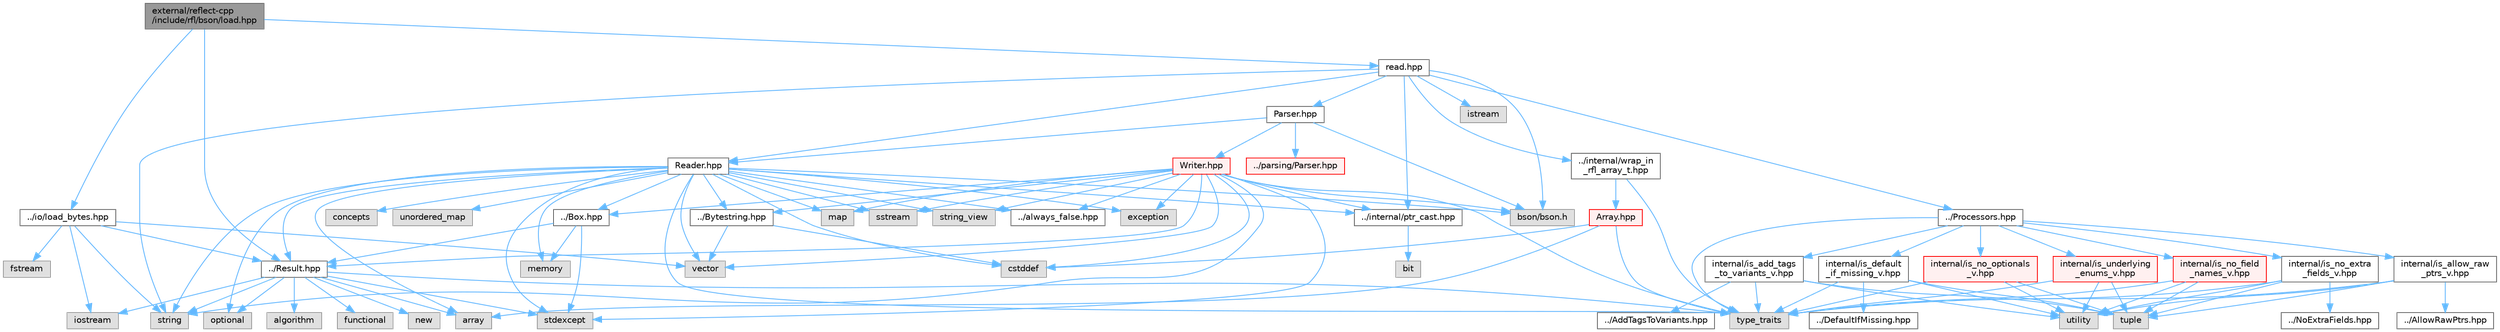 digraph "external/reflect-cpp/include/rfl/bson/load.hpp"
{
 // LATEX_PDF_SIZE
  bgcolor="transparent";
  edge [fontname=Helvetica,fontsize=10,labelfontname=Helvetica,labelfontsize=10];
  node [fontname=Helvetica,fontsize=10,shape=box,height=0.2,width=0.4];
  Node1 [id="Node000001",label="external/reflect-cpp\l/include/rfl/bson/load.hpp",height=0.2,width=0.4,color="gray40", fillcolor="grey60", style="filled", fontcolor="black",tooltip=" "];
  Node1 -> Node2 [id="edge109_Node000001_Node000002",color="steelblue1",style="solid",tooltip=" "];
  Node2 [id="Node000002",label="../Result.hpp",height=0.2,width=0.4,color="grey40", fillcolor="white", style="filled",URL="$_result_8hpp.html",tooltip=" "];
  Node2 -> Node3 [id="edge110_Node000002_Node000003",color="steelblue1",style="solid",tooltip=" "];
  Node3 [id="Node000003",label="algorithm",height=0.2,width=0.4,color="grey60", fillcolor="#E0E0E0", style="filled",tooltip=" "];
  Node2 -> Node4 [id="edge111_Node000002_Node000004",color="steelblue1",style="solid",tooltip=" "];
  Node4 [id="Node000004",label="array",height=0.2,width=0.4,color="grey60", fillcolor="#E0E0E0", style="filled",tooltip=" "];
  Node2 -> Node5 [id="edge112_Node000002_Node000005",color="steelblue1",style="solid",tooltip=" "];
  Node5 [id="Node000005",label="functional",height=0.2,width=0.4,color="grey60", fillcolor="#E0E0E0", style="filled",tooltip=" "];
  Node2 -> Node6 [id="edge113_Node000002_Node000006",color="steelblue1",style="solid",tooltip=" "];
  Node6 [id="Node000006",label="iostream",height=0.2,width=0.4,color="grey60", fillcolor="#E0E0E0", style="filled",tooltip=" "];
  Node2 -> Node7 [id="edge114_Node000002_Node000007",color="steelblue1",style="solid",tooltip=" "];
  Node7 [id="Node000007",label="new",height=0.2,width=0.4,color="grey60", fillcolor="#E0E0E0", style="filled",tooltip=" "];
  Node2 -> Node8 [id="edge115_Node000002_Node000008",color="steelblue1",style="solid",tooltip=" "];
  Node8 [id="Node000008",label="optional",height=0.2,width=0.4,color="grey60", fillcolor="#E0E0E0", style="filled",tooltip=" "];
  Node2 -> Node9 [id="edge116_Node000002_Node000009",color="steelblue1",style="solid",tooltip=" "];
  Node9 [id="Node000009",label="stdexcept",height=0.2,width=0.4,color="grey60", fillcolor="#E0E0E0", style="filled",tooltip=" "];
  Node2 -> Node10 [id="edge117_Node000002_Node000010",color="steelblue1",style="solid",tooltip=" "];
  Node10 [id="Node000010",label="string",height=0.2,width=0.4,color="grey60", fillcolor="#E0E0E0", style="filled",tooltip=" "];
  Node2 -> Node11 [id="edge118_Node000002_Node000011",color="steelblue1",style="solid",tooltip=" "];
  Node11 [id="Node000011",label="type_traits",height=0.2,width=0.4,color="grey60", fillcolor="#E0E0E0", style="filled",tooltip=" "];
  Node1 -> Node12 [id="edge119_Node000001_Node000012",color="steelblue1",style="solid",tooltip=" "];
  Node12 [id="Node000012",label="../io/load_bytes.hpp",height=0.2,width=0.4,color="grey40", fillcolor="white", style="filled",URL="$load__bytes_8hpp.html",tooltip=" "];
  Node12 -> Node13 [id="edge120_Node000012_Node000013",color="steelblue1",style="solid",tooltip=" "];
  Node13 [id="Node000013",label="fstream",height=0.2,width=0.4,color="grey60", fillcolor="#E0E0E0", style="filled",tooltip=" "];
  Node12 -> Node6 [id="edge121_Node000012_Node000006",color="steelblue1",style="solid",tooltip=" "];
  Node12 -> Node10 [id="edge122_Node000012_Node000010",color="steelblue1",style="solid",tooltip=" "];
  Node12 -> Node14 [id="edge123_Node000012_Node000014",color="steelblue1",style="solid",tooltip=" "];
  Node14 [id="Node000014",label="vector",height=0.2,width=0.4,color="grey60", fillcolor="#E0E0E0", style="filled",tooltip=" "];
  Node12 -> Node2 [id="edge124_Node000012_Node000002",color="steelblue1",style="solid",tooltip=" "];
  Node1 -> Node15 [id="edge125_Node000001_Node000015",color="steelblue1",style="solid",tooltip=" "];
  Node15 [id="Node000015",label="read.hpp",height=0.2,width=0.4,color="grey40", fillcolor="white", style="filled",URL="$bson_2read_8hpp.html",tooltip=" "];
  Node15 -> Node16 [id="edge126_Node000015_Node000016",color="steelblue1",style="solid",tooltip=" "];
  Node16 [id="Node000016",label="bson/bson.h",height=0.2,width=0.4,color="grey60", fillcolor="#E0E0E0", style="filled",tooltip=" "];
  Node15 -> Node17 [id="edge127_Node000015_Node000017",color="steelblue1",style="solid",tooltip=" "];
  Node17 [id="Node000017",label="istream",height=0.2,width=0.4,color="grey60", fillcolor="#E0E0E0", style="filled",tooltip=" "];
  Node15 -> Node10 [id="edge128_Node000015_Node000010",color="steelblue1",style="solid",tooltip=" "];
  Node15 -> Node18 [id="edge129_Node000015_Node000018",color="steelblue1",style="solid",tooltip=" "];
  Node18 [id="Node000018",label="../Processors.hpp",height=0.2,width=0.4,color="grey40", fillcolor="white", style="filled",URL="$_processors_8hpp.html",tooltip=" "];
  Node18 -> Node11 [id="edge130_Node000018_Node000011",color="steelblue1",style="solid",tooltip=" "];
  Node18 -> Node19 [id="edge131_Node000018_Node000019",color="steelblue1",style="solid",tooltip=" "];
  Node19 [id="Node000019",label="internal/is_add_tags\l_to_variants_v.hpp",height=0.2,width=0.4,color="grey40", fillcolor="white", style="filled",URL="$is__add__tags__to__variants__v_8hpp.html",tooltip=" "];
  Node19 -> Node20 [id="edge132_Node000019_Node000020",color="steelblue1",style="solid",tooltip=" "];
  Node20 [id="Node000020",label="tuple",height=0.2,width=0.4,color="grey60", fillcolor="#E0E0E0", style="filled",tooltip=" "];
  Node19 -> Node11 [id="edge133_Node000019_Node000011",color="steelblue1",style="solid",tooltip=" "];
  Node19 -> Node21 [id="edge134_Node000019_Node000021",color="steelblue1",style="solid",tooltip=" "];
  Node21 [id="Node000021",label="utility",height=0.2,width=0.4,color="grey60", fillcolor="#E0E0E0", style="filled",tooltip=" "];
  Node19 -> Node22 [id="edge135_Node000019_Node000022",color="steelblue1",style="solid",tooltip=" "];
  Node22 [id="Node000022",label="../AddTagsToVariants.hpp",height=0.2,width=0.4,color="grey40", fillcolor="white", style="filled",URL="$_add_tags_to_variants_8hpp.html",tooltip=" "];
  Node18 -> Node23 [id="edge136_Node000018_Node000023",color="steelblue1",style="solid",tooltip=" "];
  Node23 [id="Node000023",label="internal/is_allow_raw\l_ptrs_v.hpp",height=0.2,width=0.4,color="grey40", fillcolor="white", style="filled",URL="$is__allow__raw__ptrs__v_8hpp.html",tooltip=" "];
  Node23 -> Node20 [id="edge137_Node000023_Node000020",color="steelblue1",style="solid",tooltip=" "];
  Node23 -> Node11 [id="edge138_Node000023_Node000011",color="steelblue1",style="solid",tooltip=" "];
  Node23 -> Node21 [id="edge139_Node000023_Node000021",color="steelblue1",style="solid",tooltip=" "];
  Node23 -> Node24 [id="edge140_Node000023_Node000024",color="steelblue1",style="solid",tooltip=" "];
  Node24 [id="Node000024",label="../AllowRawPtrs.hpp",height=0.2,width=0.4,color="grey40", fillcolor="white", style="filled",URL="$_allow_raw_ptrs_8hpp.html",tooltip=" "];
  Node18 -> Node25 [id="edge141_Node000018_Node000025",color="steelblue1",style="solid",tooltip=" "];
  Node25 [id="Node000025",label="internal/is_default\l_if_missing_v.hpp",height=0.2,width=0.4,color="grey40", fillcolor="white", style="filled",URL="$is__default__if__missing__v_8hpp.html",tooltip=" "];
  Node25 -> Node20 [id="edge142_Node000025_Node000020",color="steelblue1",style="solid",tooltip=" "];
  Node25 -> Node11 [id="edge143_Node000025_Node000011",color="steelblue1",style="solid",tooltip=" "];
  Node25 -> Node21 [id="edge144_Node000025_Node000021",color="steelblue1",style="solid",tooltip=" "];
  Node25 -> Node26 [id="edge145_Node000025_Node000026",color="steelblue1",style="solid",tooltip=" "];
  Node26 [id="Node000026",label="../DefaultIfMissing.hpp",height=0.2,width=0.4,color="grey40", fillcolor="white", style="filled",URL="$_default_if_missing_8hpp.html",tooltip=" "];
  Node18 -> Node27 [id="edge146_Node000018_Node000027",color="steelblue1",style="solid",tooltip=" "];
  Node27 [id="Node000027",label="internal/is_no_extra\l_fields_v.hpp",height=0.2,width=0.4,color="grey40", fillcolor="white", style="filled",URL="$is__no__extra__fields__v_8hpp.html",tooltip=" "];
  Node27 -> Node20 [id="edge147_Node000027_Node000020",color="steelblue1",style="solid",tooltip=" "];
  Node27 -> Node11 [id="edge148_Node000027_Node000011",color="steelblue1",style="solid",tooltip=" "];
  Node27 -> Node21 [id="edge149_Node000027_Node000021",color="steelblue1",style="solid",tooltip=" "];
  Node27 -> Node28 [id="edge150_Node000027_Node000028",color="steelblue1",style="solid",tooltip=" "];
  Node28 [id="Node000028",label="../NoExtraFields.hpp",height=0.2,width=0.4,color="grey40", fillcolor="white", style="filled",URL="$_no_extra_fields_8hpp.html",tooltip=" "];
  Node18 -> Node29 [id="edge151_Node000018_Node000029",color="steelblue1",style="solid",tooltip=" "];
  Node29 [id="Node000029",label="internal/is_no_field\l_names_v.hpp",height=0.2,width=0.4,color="red", fillcolor="#FFF0F0", style="filled",URL="$is__no__field__names__v_8hpp.html",tooltip=" "];
  Node29 -> Node20 [id="edge152_Node000029_Node000020",color="steelblue1",style="solid",tooltip=" "];
  Node29 -> Node11 [id="edge153_Node000029_Node000011",color="steelblue1",style="solid",tooltip=" "];
  Node29 -> Node21 [id="edge154_Node000029_Node000021",color="steelblue1",style="solid",tooltip=" "];
  Node18 -> Node31 [id="edge155_Node000018_Node000031",color="steelblue1",style="solid",tooltip=" "];
  Node31 [id="Node000031",label="internal/is_no_optionals\l_v.hpp",height=0.2,width=0.4,color="red", fillcolor="#FFF0F0", style="filled",URL="$is__no__optionals__v_8hpp.html",tooltip=" "];
  Node31 -> Node20 [id="edge156_Node000031_Node000020",color="steelblue1",style="solid",tooltip=" "];
  Node31 -> Node11 [id="edge157_Node000031_Node000011",color="steelblue1",style="solid",tooltip=" "];
  Node31 -> Node21 [id="edge158_Node000031_Node000021",color="steelblue1",style="solid",tooltip=" "];
  Node18 -> Node33 [id="edge159_Node000018_Node000033",color="steelblue1",style="solid",tooltip=" "];
  Node33 [id="Node000033",label="internal/is_underlying\l_enums_v.hpp",height=0.2,width=0.4,color="red", fillcolor="#FFF0F0", style="filled",URL="$is__underlying__enums__v_8hpp.html",tooltip=" "];
  Node33 -> Node20 [id="edge160_Node000033_Node000020",color="steelblue1",style="solid",tooltip=" "];
  Node33 -> Node11 [id="edge161_Node000033_Node000011",color="steelblue1",style="solid",tooltip=" "];
  Node33 -> Node21 [id="edge162_Node000033_Node000021",color="steelblue1",style="solid",tooltip=" "];
  Node15 -> Node35 [id="edge163_Node000015_Node000035",color="steelblue1",style="solid",tooltip=" "];
  Node35 [id="Node000035",label="../internal/ptr_cast.hpp",height=0.2,width=0.4,color="grey40", fillcolor="white", style="filled",URL="$ptr__cast_8hpp.html",tooltip=" "];
  Node35 -> Node36 [id="edge164_Node000035_Node000036",color="steelblue1",style="solid",tooltip=" "];
  Node36 [id="Node000036",label="bit",height=0.2,width=0.4,color="grey60", fillcolor="#E0E0E0", style="filled",tooltip=" "];
  Node15 -> Node37 [id="edge165_Node000015_Node000037",color="steelblue1",style="solid",tooltip=" "];
  Node37 [id="Node000037",label="../internal/wrap_in\l_rfl_array_t.hpp",height=0.2,width=0.4,color="grey40", fillcolor="white", style="filled",URL="$wrap__in__rfl__array__t_8hpp.html",tooltip=" "];
  Node37 -> Node11 [id="edge166_Node000037_Node000011",color="steelblue1",style="solid",tooltip=" "];
  Node37 -> Node38 [id="edge167_Node000037_Node000038",color="steelblue1",style="solid",tooltip=" "];
  Node38 [id="Node000038",label="Array.hpp",height=0.2,width=0.4,color="red", fillcolor="#FFF0F0", style="filled",URL="$_array_8hpp.html",tooltip=" "];
  Node38 -> Node4 [id="edge168_Node000038_Node000004",color="steelblue1",style="solid",tooltip=" "];
  Node38 -> Node39 [id="edge169_Node000038_Node000039",color="steelblue1",style="solid",tooltip=" "];
  Node39 [id="Node000039",label="cstddef",height=0.2,width=0.4,color="grey60", fillcolor="#E0E0E0", style="filled",tooltip=" "];
  Node38 -> Node11 [id="edge170_Node000038_Node000011",color="steelblue1",style="solid",tooltip=" "];
  Node15 -> Node42 [id="edge171_Node000015_Node000042",color="steelblue1",style="solid",tooltip=" "];
  Node42 [id="Node000042",label="Parser.hpp",height=0.2,width=0.4,color="grey40", fillcolor="white", style="filled",URL="$bson_2_parser_8hpp.html",tooltip=" "];
  Node42 -> Node16 [id="edge172_Node000042_Node000016",color="steelblue1",style="solid",tooltip=" "];
  Node42 -> Node43 [id="edge173_Node000042_Node000043",color="steelblue1",style="solid",tooltip=" "];
  Node43 [id="Node000043",label="../parsing/Parser.hpp",height=0.2,width=0.4,color="red", fillcolor="#FFF0F0", style="filled",URL="$parsing_2_parser_8hpp.html",tooltip=" "];
  Node42 -> Node249 [id="edge174_Node000042_Node000249",color="steelblue1",style="solid",tooltip=" "];
  Node249 [id="Node000249",label="Reader.hpp",height=0.2,width=0.4,color="grey40", fillcolor="white", style="filled",URL="$bson_2_reader_8hpp.html",tooltip=" "];
  Node249 -> Node16 [id="edge175_Node000249_Node000016",color="steelblue1",style="solid",tooltip=" "];
  Node249 -> Node4 [id="edge176_Node000249_Node000004",color="steelblue1",style="solid",tooltip=" "];
  Node249 -> Node55 [id="edge177_Node000249_Node000055",color="steelblue1",style="solid",tooltip=" "];
  Node55 [id="Node000055",label="concepts",height=0.2,width=0.4,color="grey60", fillcolor="#E0E0E0", style="filled",tooltip=" "];
  Node249 -> Node39 [id="edge178_Node000249_Node000039",color="steelblue1",style="solid",tooltip=" "];
  Node249 -> Node250 [id="edge179_Node000249_Node000250",color="steelblue1",style="solid",tooltip=" "];
  Node250 [id="Node000250",label="exception",height=0.2,width=0.4,color="grey60", fillcolor="#E0E0E0", style="filled",tooltip=" "];
  Node249 -> Node45 [id="edge180_Node000249_Node000045",color="steelblue1",style="solid",tooltip=" "];
  Node45 [id="Node000045",label="map",height=0.2,width=0.4,color="grey60", fillcolor="#E0E0E0", style="filled",tooltip=" "];
  Node249 -> Node47 [id="edge181_Node000249_Node000047",color="steelblue1",style="solid",tooltip=" "];
  Node47 [id="Node000047",label="memory",height=0.2,width=0.4,color="grey60", fillcolor="#E0E0E0", style="filled",tooltip=" "];
  Node249 -> Node8 [id="edge182_Node000249_Node000008",color="steelblue1",style="solid",tooltip=" "];
  Node249 -> Node181 [id="edge183_Node000249_Node000181",color="steelblue1",style="solid",tooltip=" "];
  Node181 [id="Node000181",label="sstream",height=0.2,width=0.4,color="grey60", fillcolor="#E0E0E0", style="filled",tooltip=" "];
  Node249 -> Node9 [id="edge184_Node000249_Node000009",color="steelblue1",style="solid",tooltip=" "];
  Node249 -> Node10 [id="edge185_Node000249_Node000010",color="steelblue1",style="solid",tooltip=" "];
  Node249 -> Node50 [id="edge186_Node000249_Node000050",color="steelblue1",style="solid",tooltip=" "];
  Node50 [id="Node000050",label="string_view",height=0.2,width=0.4,color="grey60", fillcolor="#E0E0E0", style="filled",tooltip=" "];
  Node249 -> Node11 [id="edge187_Node000249_Node000011",color="steelblue1",style="solid",tooltip=" "];
  Node249 -> Node177 [id="edge188_Node000249_Node000177",color="steelblue1",style="solid",tooltip=" "];
  Node177 [id="Node000177",label="unordered_map",height=0.2,width=0.4,color="grey60", fillcolor="#E0E0E0", style="filled",tooltip=" "];
  Node249 -> Node14 [id="edge189_Node000249_Node000014",color="steelblue1",style="solid",tooltip=" "];
  Node249 -> Node84 [id="edge190_Node000249_Node000084",color="steelblue1",style="solid",tooltip=" "];
  Node84 [id="Node000084",label="../Box.hpp",height=0.2,width=0.4,color="grey40", fillcolor="white", style="filled",URL="$_box_8hpp.html",tooltip=" "];
  Node84 -> Node47 [id="edge191_Node000084_Node000047",color="steelblue1",style="solid",tooltip=" "];
  Node84 -> Node9 [id="edge192_Node000084_Node000009",color="steelblue1",style="solid",tooltip=" "];
  Node84 -> Node2 [id="edge193_Node000084_Node000002",color="steelblue1",style="solid",tooltip=" "];
  Node249 -> Node87 [id="edge194_Node000249_Node000087",color="steelblue1",style="solid",tooltip=" "];
  Node87 [id="Node000087",label="../Bytestring.hpp",height=0.2,width=0.4,color="grey40", fillcolor="white", style="filled",URL="$_bytestring_8hpp.html",tooltip=" "];
  Node87 -> Node39 [id="edge195_Node000087_Node000039",color="steelblue1",style="solid",tooltip=" "];
  Node87 -> Node14 [id="edge196_Node000087_Node000014",color="steelblue1",style="solid",tooltip=" "];
  Node249 -> Node2 [id="edge197_Node000249_Node000002",color="steelblue1",style="solid",tooltip=" "];
  Node249 -> Node48 [id="edge198_Node000249_Node000048",color="steelblue1",style="solid",tooltip=" "];
  Node48 [id="Node000048",label="../always_false.hpp",height=0.2,width=0.4,color="grey40", fillcolor="white", style="filled",URL="$always__false_8hpp.html",tooltip=" "];
  Node249 -> Node35 [id="edge199_Node000249_Node000035",color="steelblue1",style="solid",tooltip=" "];
  Node42 -> Node251 [id="edge200_Node000042_Node000251",color="steelblue1",style="solid",tooltip=" "];
  Node251 [id="Node000251",label="Writer.hpp",height=0.2,width=0.4,color="red", fillcolor="#FFF0F0", style="filled",URL="$bson_2_writer_8hpp.html",tooltip=" "];
  Node251 -> Node16 [id="edge201_Node000251_Node000016",color="steelblue1",style="solid",tooltip=" "];
  Node251 -> Node39 [id="edge202_Node000251_Node000039",color="steelblue1",style="solid",tooltip=" "];
  Node251 -> Node250 [id="edge203_Node000251_Node000250",color="steelblue1",style="solid",tooltip=" "];
  Node251 -> Node45 [id="edge204_Node000251_Node000045",color="steelblue1",style="solid",tooltip=" "];
  Node251 -> Node181 [id="edge205_Node000251_Node000181",color="steelblue1",style="solid",tooltip=" "];
  Node251 -> Node9 [id="edge206_Node000251_Node000009",color="steelblue1",style="solid",tooltip=" "];
  Node251 -> Node10 [id="edge207_Node000251_Node000010",color="steelblue1",style="solid",tooltip=" "];
  Node251 -> Node50 [id="edge208_Node000251_Node000050",color="steelblue1",style="solid",tooltip=" "];
  Node251 -> Node11 [id="edge209_Node000251_Node000011",color="steelblue1",style="solid",tooltip=" "];
  Node251 -> Node14 [id="edge210_Node000251_Node000014",color="steelblue1",style="solid",tooltip=" "];
  Node251 -> Node84 [id="edge211_Node000251_Node000084",color="steelblue1",style="solid",tooltip=" "];
  Node251 -> Node87 [id="edge212_Node000251_Node000087",color="steelblue1",style="solid",tooltip=" "];
  Node251 -> Node2 [id="edge213_Node000251_Node000002",color="steelblue1",style="solid",tooltip=" "];
  Node251 -> Node48 [id="edge214_Node000251_Node000048",color="steelblue1",style="solid",tooltip=" "];
  Node251 -> Node35 [id="edge215_Node000251_Node000035",color="steelblue1",style="solid",tooltip=" "];
  Node15 -> Node249 [id="edge216_Node000015_Node000249",color="steelblue1",style="solid",tooltip=" "];
}
